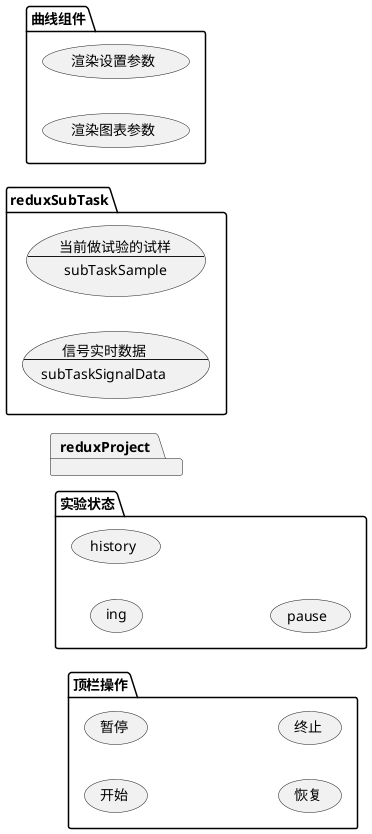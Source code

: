 @startuml
left to right direction

package 顶栏操作 {
    usecase 开始
    usecase 暂停
    usecase 恢复
    usecase 终止
}

package 实验状态 {
    usecase ing
    usecase history
    usecase pause
}

package reduxSubTask {
    usecase 当前做试验的试样 as "
        当前做试验的试样
        --
        subTaskSample
    "
    usecase 信号实时数据 as "
        信号实时数据
        --
        subTaskSignalData
    "
}

package reduxProject {

}

package 曲线组件 {
    usecase "渲染设置参数" as chartOptRender
    usecase "渲染图表参数" as chartDataRender
}

' zqmPushData -> postSamplesApi #line:orange;text:orange : 后台处理, 不用关心
' chartDatasState --> chartDataRender #orange
@enduml